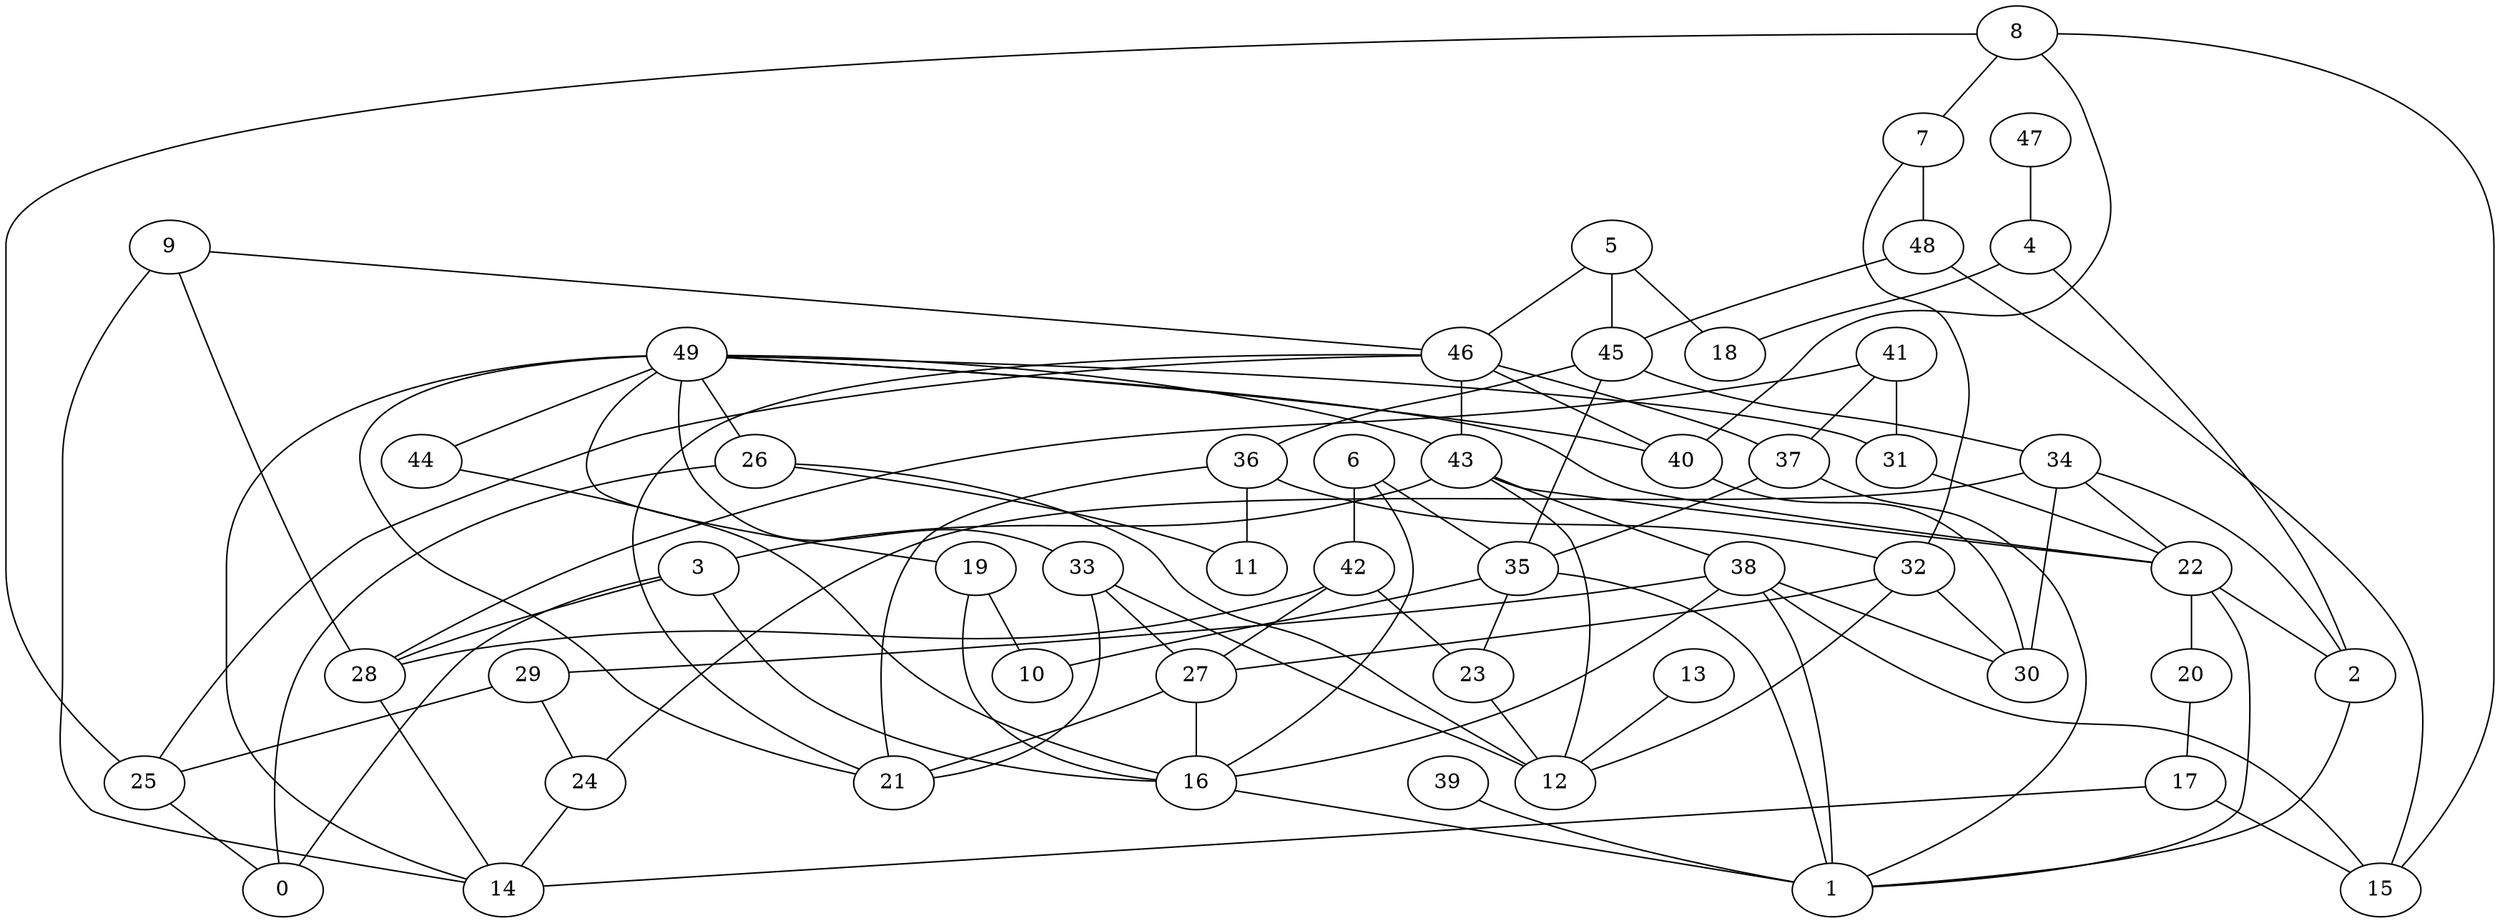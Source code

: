 digraph GG_graph {

subgraph G_graph {
edge [color = black]
"13" -> "12" [dir = none]
"47" -> "4" [dir = none]
"31" -> "22" [dir = none]
"39" -> "1" [dir = none]
"17" -> "15" [dir = none]
"40" -> "30" [dir = none]
"8" -> "15" [dir = none]
"33" -> "27" [dir = none]
"48" -> "15" [dir = none]
"22" -> "20" [dir = none]
"37" -> "35" [dir = none]
"26" -> "11" [dir = none]
"26" -> "12" [dir = none]
"32" -> "27" [dir = none]
"32" -> "30" [dir = none]
"32" -> "12" [dir = none]
"7" -> "48" [dir = none]
"29" -> "25" [dir = none]
"9" -> "28" [dir = none]
"9" -> "46" [dir = none]
"5" -> "18" [dir = none]
"5" -> "46" [dir = none]
"46" -> "21" [dir = none]
"46" -> "43" [dir = none]
"41" -> "37" [dir = none]
"38" -> "1" [dir = none]
"38" -> "15" [dir = none]
"38" -> "29" [dir = none]
"19" -> "10" [dir = none]
"43" -> "3" [dir = none]
"43" -> "22" [dir = none]
"43" -> "12" [dir = none]
"43" -> "38" [dir = none]
"36" -> "32" [dir = none]
"42" -> "27" [dir = none]
"49" -> "44" [dir = none]
"49" -> "14" [dir = none]
"49" -> "19" [dir = none]
"49" -> "43" [dir = none]
"25" -> "0" [dir = none]
"2" -> "1" [dir = none]
"3" -> "16" [dir = none]
"6" -> "42" [dir = none]
"45" -> "34" [dir = none]
"45" -> "35" [dir = none]
"45" -> "36" [dir = none]
"4" -> "2" [dir = none]
"35" -> "23" [dir = none]
"34" -> "24" [dir = none]
"49" -> "40" [dir = none]
"6" -> "16" [dir = none]
"41" -> "28" [dir = none]
"9" -> "14" [dir = none]
"44" -> "16" [dir = none]
"7" -> "32" [dir = none]
"46" -> "40" [dir = none]
"49" -> "21" [dir = none]
"37" -> "1" [dir = none]
"23" -> "12" [dir = none]
"49" -> "26" [dir = none]
"49" -> "22" [dir = none]
"49" -> "31" [dir = none]
"46" -> "25" [dir = none]
"33" -> "21" [dir = none]
"34" -> "22" [dir = none]
"29" -> "24" [dir = none]
"38" -> "30" [dir = none]
"33" -> "12" [dir = none]
"42" -> "28" [dir = none]
"5" -> "45" [dir = none]
"35" -> "1" [dir = none]
"46" -> "37" [dir = none]
"26" -> "0" [dir = none]
"16" -> "1" [dir = none]
"3" -> "28" [dir = none]
"20" -> "17" [dir = none]
"8" -> "7" [dir = none]
"3" -> "0" [dir = none]
"36" -> "21" [dir = none]
"8" -> "40" [dir = none]
"49" -> "33" [dir = none]
"34" -> "2" [dir = none]
"22" -> "1" [dir = none]
"41" -> "31" [dir = none]
"8" -> "25" [dir = none]
"6" -> "35" [dir = none]
"4" -> "18" [dir = none]
"35" -> "10" [dir = none]
"28" -> "14" [dir = none]
"17" -> "14" [dir = none]
"24" -> "14" [dir = none]
"42" -> "23" [dir = none]
"38" -> "16" [dir = none]
"34" -> "30" [dir = none]
"36" -> "11" [dir = none]
"27" -> "21" [dir = none]
"48" -> "45" [dir = none]
"22" -> "2" [dir = none]
"19" -> "16" [dir = none]
"27" -> "16" [dir = none]
}

}
